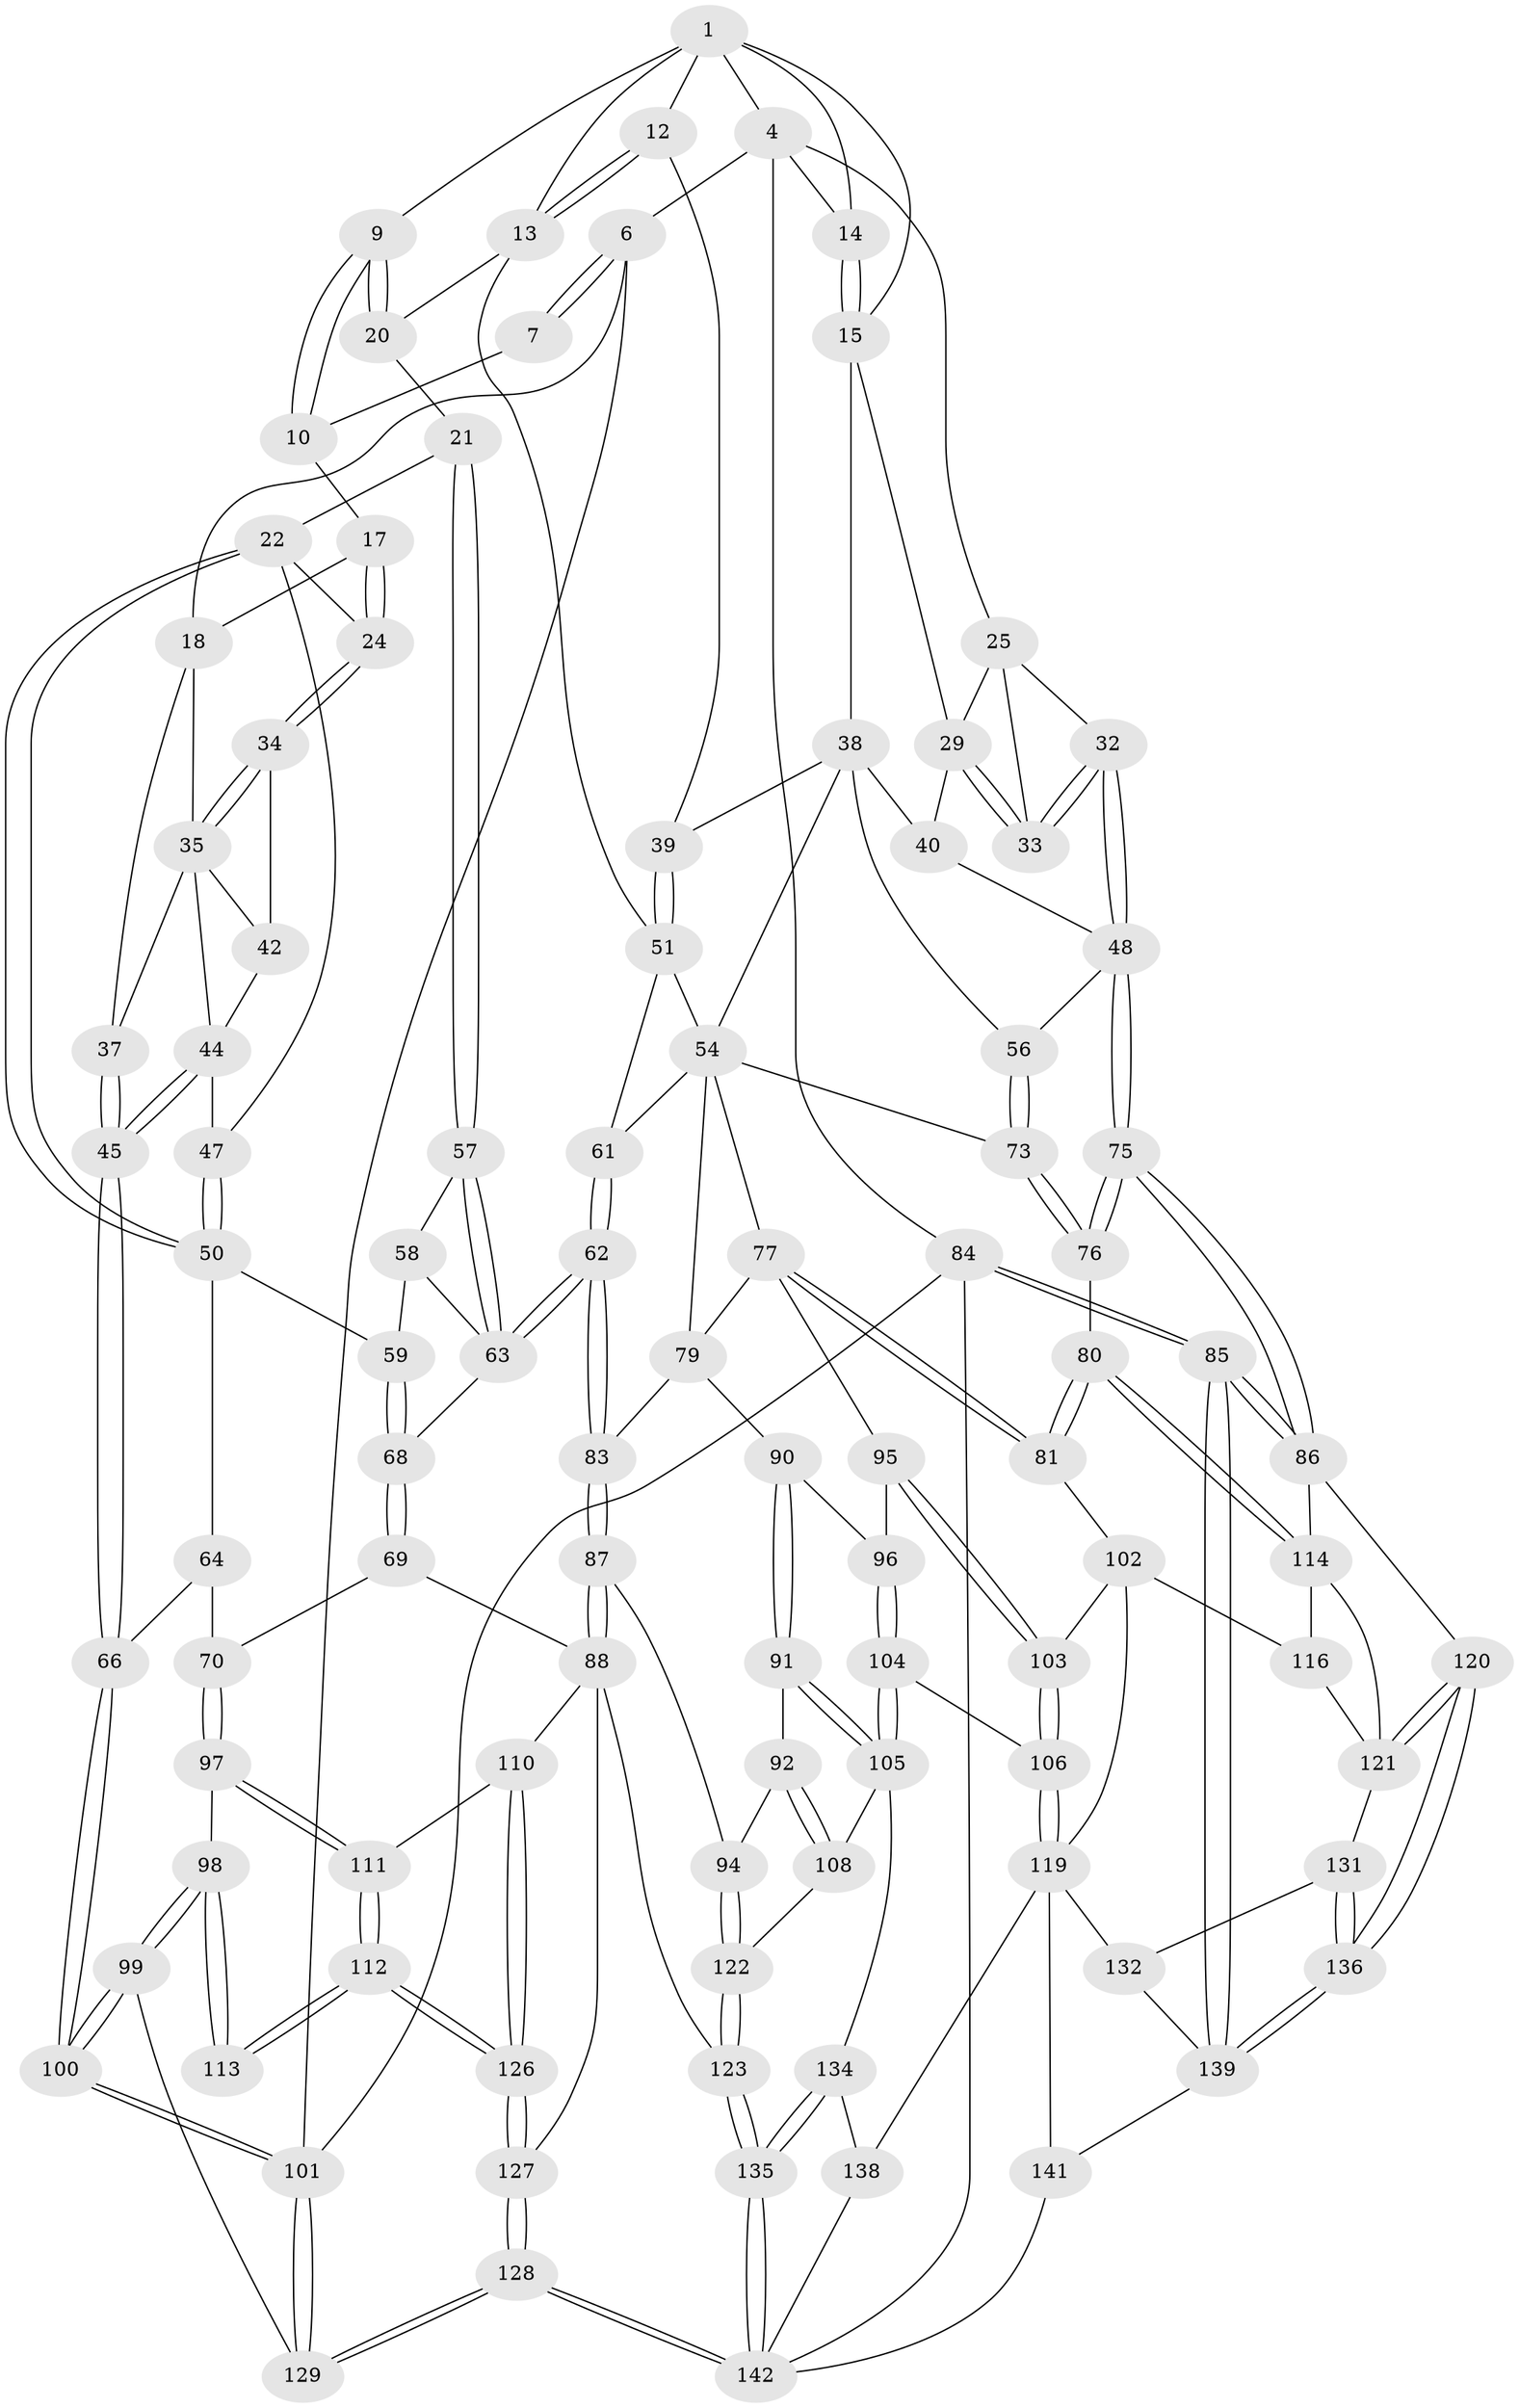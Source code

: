 // original degree distribution, {3: 0.027777777777777776, 5: 0.5277777777777778, 4: 0.2152777777777778, 6: 0.22916666666666666}
// Generated by graph-tools (version 1.1) at 2025/21/03/04/25 18:21:03]
// undirected, 100 vertices, 239 edges
graph export_dot {
graph [start="1"]
  node [color=gray90,style=filled];
  1 [pos="+0.5281185049779397+0",super="+8+2"];
  4 [pos="+1+0",super="+5+27"];
  6 [pos="+0+0"];
  7 [pos="+0.15587591496079367+0"];
  9 [pos="+0.31856621618529996+0.09217799195959643"];
  10 [pos="+0.22480247293567002+0.023303546111925977"];
  12 [pos="+0.5896945501359347+0.13169617617710874"];
  13 [pos="+0.42220811517283463+0.21632540476035036",super="+31"];
  14 [pos="+0.8788332241673869+0.12780323976848915"];
  15 [pos="+0.8672697928435958+0.1659332464110114",super="+16"];
  17 [pos="+0.20822872194268421+0.05354429260235738"];
  18 [pos="+0.04033098952497955+0.10229675289392227",super="+19"];
  20 [pos="+0.3965202218795609+0.21668322561085368"];
  21 [pos="+0.3760721324236237+0.2287187194049179"];
  22 [pos="+0.26924777708138287+0.22524441501114353",super="+23"];
  24 [pos="+0.17050537015665485+0.1711236858590974"];
  25 [pos="+0.9637094249240609+0.14454732983054416",super="+26+28"];
  29 [pos="+0.9368344719229824+0.20355078970807655",super="+30"];
  32 [pos="+1+0.2905362912358887"];
  33 [pos="+1+0.2605150449768676"];
  34 [pos="+0.15532011361353623+0.1746547540594346"];
  35 [pos="+0.07690001765554025+0.1457347655452015",super="+36"];
  37 [pos="+0+0.35156791387101843"];
  38 [pos="+0.7186750263495393+0.23350965467128085",super="+41"];
  39 [pos="+0.679122208729985+0.24711863987152424"];
  40 [pos="+0.8833405962455233+0.2243265711937619"];
  42 [pos="+0.15072202089160797+0.18133345225579053"];
  44 [pos="+0.09543186162101124+0.30461267930343006",super="+46"];
  45 [pos="+0+0.3557237555340204"];
  47 [pos="+0.1652738256191844+0.34353085024529684"];
  48 [pos="+1+0.3458615725635761",super="+49"];
  50 [pos="+0.1722541303593665+0.35053991560539327",super="+60"];
  51 [pos="+0.6642763492693434+0.2728482444000333",super="+52"];
  54 [pos="+0.7808386821311811+0.4075946014483082",super="+55+74"];
  56 [pos="+0.9946839083506799+0.36968754725978287"];
  57 [pos="+0.3180677004055749+0.3446196530744829"];
  58 [pos="+0.31097282648298175+0.35259928970168664"];
  59 [pos="+0.18163824676819332+0.3600210075741358"];
  61 [pos="+0.5156311366144618+0.41934618542593716"];
  62 [pos="+0.4865944373518686+0.4750015085343283"];
  63 [pos="+0.4865741288807587+0.4750002460829757",super="+67"];
  64 [pos="+0.13092922513237418+0.4009273000040463",super="+65"];
  66 [pos="+0+0.40394590374075356"];
  68 [pos="+0.25113848237723224+0.537563386080275"];
  69 [pos="+0.22400025251295763+0.5885404957973429"];
  70 [pos="+0.19535826385189056+0.5946135336597922",super="+71"];
  73 [pos="+0.9240040947801459+0.4434369933545001"];
  75 [pos="+1+0.5916165850718808"];
  76 [pos="+0.9531864505812042+0.6081285035471492"];
  77 [pos="+0.8173211922286948+0.5874735392605968",super="+78"];
  79 [pos="+0.6916793927441965+0.5215964746459614",super="+82"];
  80 [pos="+0.8880338355260013+0.6414144523130147"];
  81 [pos="+0.8727558015832404+0.6378747410978903"];
  83 [pos="+0.4868244989415659+0.4758527893583725"];
  84 [pos="+1+1"];
  85 [pos="+1+1"];
  86 [pos="+1+0.8588796217325082",super="+118"];
  87 [pos="+0.36318229506235916+0.6868024744224489"];
  88 [pos="+0.348452132617778+0.6907952383069712",super="+89+124"];
  90 [pos="+0.5627479186091716+0.6048401465721678"];
  91 [pos="+0.559939375908833+0.6098125017797298"];
  92 [pos="+0.5324461119268775+0.6403798784978502",super="+93"];
  94 [pos="+0.384143930138257+0.6897059043376481"];
  95 [pos="+0.6768974884652293+0.5986614597862817"];
  96 [pos="+0.6510315265580807+0.6107140456861857"];
  97 [pos="+0.18067832626906538+0.6064633880672515"];
  98 [pos="+0.16734282463477543+0.6132750546739772"];
  99 [pos="+0+0.6223935255546141",super="+125"];
  100 [pos="+0+0.6116701018297701"];
  101 [pos="+0+1"];
  102 [pos="+0.7899821080803859+0.7095892168336292",super="+117"];
  103 [pos="+0.7494854975122498+0.7269659040451726"];
  104 [pos="+0.6536867751831164+0.7618352155028029"];
  105 [pos="+0.6121895986421251+0.77817639917852",super="+107"];
  106 [pos="+0.7101081741848807+0.7731882488813899"];
  108 [pos="+0.5714753322105647+0.794931708951715",super="+109"];
  110 [pos="+0.22701309264940125+0.7968130320030505"];
  111 [pos="+0.1927448792852533+0.7451792539333517"];
  112 [pos="+0.13017506314557648+0.7975439038371173"];
  113 [pos="+0.09803219971577926+0.7489422840612567"];
  114 [pos="+0.903846394686123+0.7073817100856125",super="+115"];
  116 [pos="+0.8387607367923785+0.791648598308154"];
  119 [pos="+0.741453588294157+0.8290319765741787",super="+133"];
  120 [pos="+0.9177150390141656+0.8601297687859195"];
  121 [pos="+0.8821020368802743+0.8234950310487826",super="+130"];
  122 [pos="+0.48795012959081385+0.7838386866253975"];
  123 [pos="+0.41017460434564307+0.8689637451086573"];
  126 [pos="+0.18129224845847647+0.9474042672311411"];
  127 [pos="+0.18566049693025055+1"];
  128 [pos="+0.10172740392033335+1"];
  129 [pos="+0+1"];
  131 [pos="+0.8302149666730979+0.8396085820689727"];
  132 [pos="+0.7790879905707572+0.8634689721280663"];
  134 [pos="+0.5749317656502525+0.8907171424027397"];
  135 [pos="+0.5265510786930895+0.9166795051607404"];
  136 [pos="+0.9029254021317805+0.8883606316845103"];
  138 [pos="+0.5817899876386708+0.8948120900418529"];
  139 [pos="+0.8999121980133837+0.9003995183214863",super="+140"];
  141 [pos="+0.7638564018336+1"];
  142 [pos="+0.42896645306837533+1",super="+143"];
  1 -- 13;
  1 -- 9;
  1 -- 4;
  1 -- 12;
  1 -- 14;
  1 -- 15;
  4 -- 6;
  4 -- 84;
  4 -- 14;
  4 -- 25;
  6 -- 7;
  6 -- 7;
  6 -- 101;
  6 -- 18;
  7 -- 10;
  9 -- 10;
  9 -- 10;
  9 -- 20;
  9 -- 20;
  10 -- 17;
  12 -- 13;
  12 -- 13;
  12 -- 39;
  13 -- 20;
  13 -- 51;
  14 -- 15;
  14 -- 15;
  15 -- 38;
  15 -- 29;
  17 -- 18;
  17 -- 24;
  17 -- 24;
  18 -- 35;
  18 -- 37;
  20 -- 21;
  21 -- 22;
  21 -- 57;
  21 -- 57;
  22 -- 50;
  22 -- 50;
  22 -- 24;
  22 -- 47;
  24 -- 34;
  24 -- 34;
  25 -- 32;
  25 -- 29;
  25 -- 33;
  29 -- 33;
  29 -- 33;
  29 -- 40;
  32 -- 33;
  32 -- 33;
  32 -- 48;
  32 -- 48;
  34 -- 35;
  34 -- 35;
  34 -- 42;
  35 -- 42;
  35 -- 44;
  35 -- 37;
  37 -- 45;
  37 -- 45;
  38 -- 39;
  38 -- 40;
  38 -- 54;
  38 -- 56;
  39 -- 51;
  39 -- 51;
  40 -- 48;
  42 -- 44;
  44 -- 45;
  44 -- 45;
  44 -- 47;
  45 -- 66;
  45 -- 66;
  47 -- 50;
  47 -- 50;
  48 -- 75;
  48 -- 75;
  48 -- 56;
  50 -- 64;
  50 -- 59;
  51 -- 54;
  51 -- 61;
  54 -- 61;
  54 -- 79;
  54 -- 73;
  54 -- 77;
  56 -- 73;
  56 -- 73;
  57 -- 58;
  57 -- 63;
  57 -- 63;
  58 -- 59;
  58 -- 63;
  59 -- 68;
  59 -- 68;
  61 -- 62;
  61 -- 62;
  62 -- 63;
  62 -- 63;
  62 -- 83;
  62 -- 83;
  63 -- 68;
  64 -- 70 [weight=2];
  64 -- 66;
  66 -- 100;
  66 -- 100;
  68 -- 69;
  68 -- 69;
  69 -- 70;
  69 -- 88;
  70 -- 97;
  70 -- 97;
  73 -- 76;
  73 -- 76;
  75 -- 76;
  75 -- 76;
  75 -- 86;
  75 -- 86;
  76 -- 80;
  77 -- 81;
  77 -- 81;
  77 -- 79;
  77 -- 95;
  79 -- 90;
  79 -- 83;
  80 -- 81;
  80 -- 81;
  80 -- 114;
  80 -- 114;
  81 -- 102;
  83 -- 87;
  83 -- 87;
  84 -- 85;
  84 -- 85;
  84 -- 101;
  84 -- 142;
  85 -- 86;
  85 -- 86;
  85 -- 139;
  85 -- 139;
  86 -- 120;
  86 -- 114;
  87 -- 88;
  87 -- 88;
  87 -- 94;
  88 -- 110;
  88 -- 123;
  88 -- 127;
  90 -- 91;
  90 -- 91;
  90 -- 96;
  91 -- 92;
  91 -- 105;
  91 -- 105;
  92 -- 108 [weight=2];
  92 -- 108;
  92 -- 94;
  94 -- 122;
  94 -- 122;
  95 -- 96;
  95 -- 103;
  95 -- 103;
  96 -- 104;
  96 -- 104;
  97 -- 98;
  97 -- 111;
  97 -- 111;
  98 -- 99;
  98 -- 99;
  98 -- 113;
  98 -- 113;
  99 -- 100;
  99 -- 100;
  99 -- 129;
  100 -- 101;
  100 -- 101;
  101 -- 129;
  101 -- 129;
  102 -- 103;
  102 -- 116;
  102 -- 119;
  103 -- 106;
  103 -- 106;
  104 -- 105;
  104 -- 105;
  104 -- 106;
  105 -- 108;
  105 -- 134;
  106 -- 119;
  106 -- 119;
  108 -- 122;
  110 -- 111;
  110 -- 126;
  110 -- 126;
  111 -- 112;
  111 -- 112;
  112 -- 113;
  112 -- 113;
  112 -- 126;
  112 -- 126;
  114 -- 121;
  114 -- 116;
  116 -- 121;
  119 -- 138;
  119 -- 132;
  119 -- 141;
  120 -- 121;
  120 -- 121;
  120 -- 136;
  120 -- 136;
  121 -- 131;
  122 -- 123;
  122 -- 123;
  123 -- 135;
  123 -- 135;
  126 -- 127;
  126 -- 127;
  127 -- 128;
  127 -- 128;
  128 -- 129;
  128 -- 129;
  128 -- 142;
  128 -- 142;
  131 -- 132;
  131 -- 136;
  131 -- 136;
  132 -- 139;
  134 -- 135;
  134 -- 135;
  134 -- 138;
  135 -- 142;
  135 -- 142;
  136 -- 139;
  136 -- 139;
  138 -- 142;
  139 -- 141;
  141 -- 142;
}

